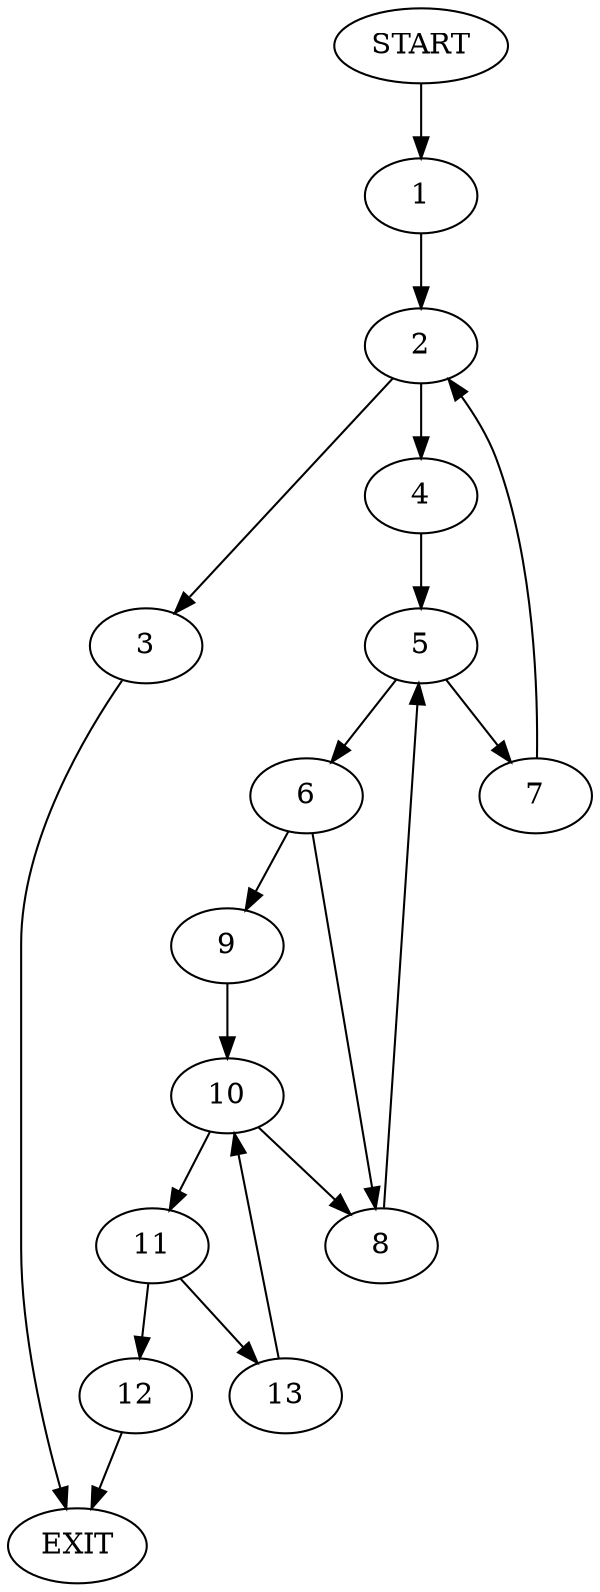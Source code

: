 digraph {
0 [label="START"]
14 [label="EXIT"]
0 -> 1
1 -> 2
2 -> 3
2 -> 4
4 -> 5
3 -> 14
5 -> 6
5 -> 7
7 -> 2
6 -> 8
6 -> 9
8 -> 5
9 -> 10
10 -> 11
10 -> 8
11 -> 12
11 -> 13
13 -> 10
12 -> 14
}
